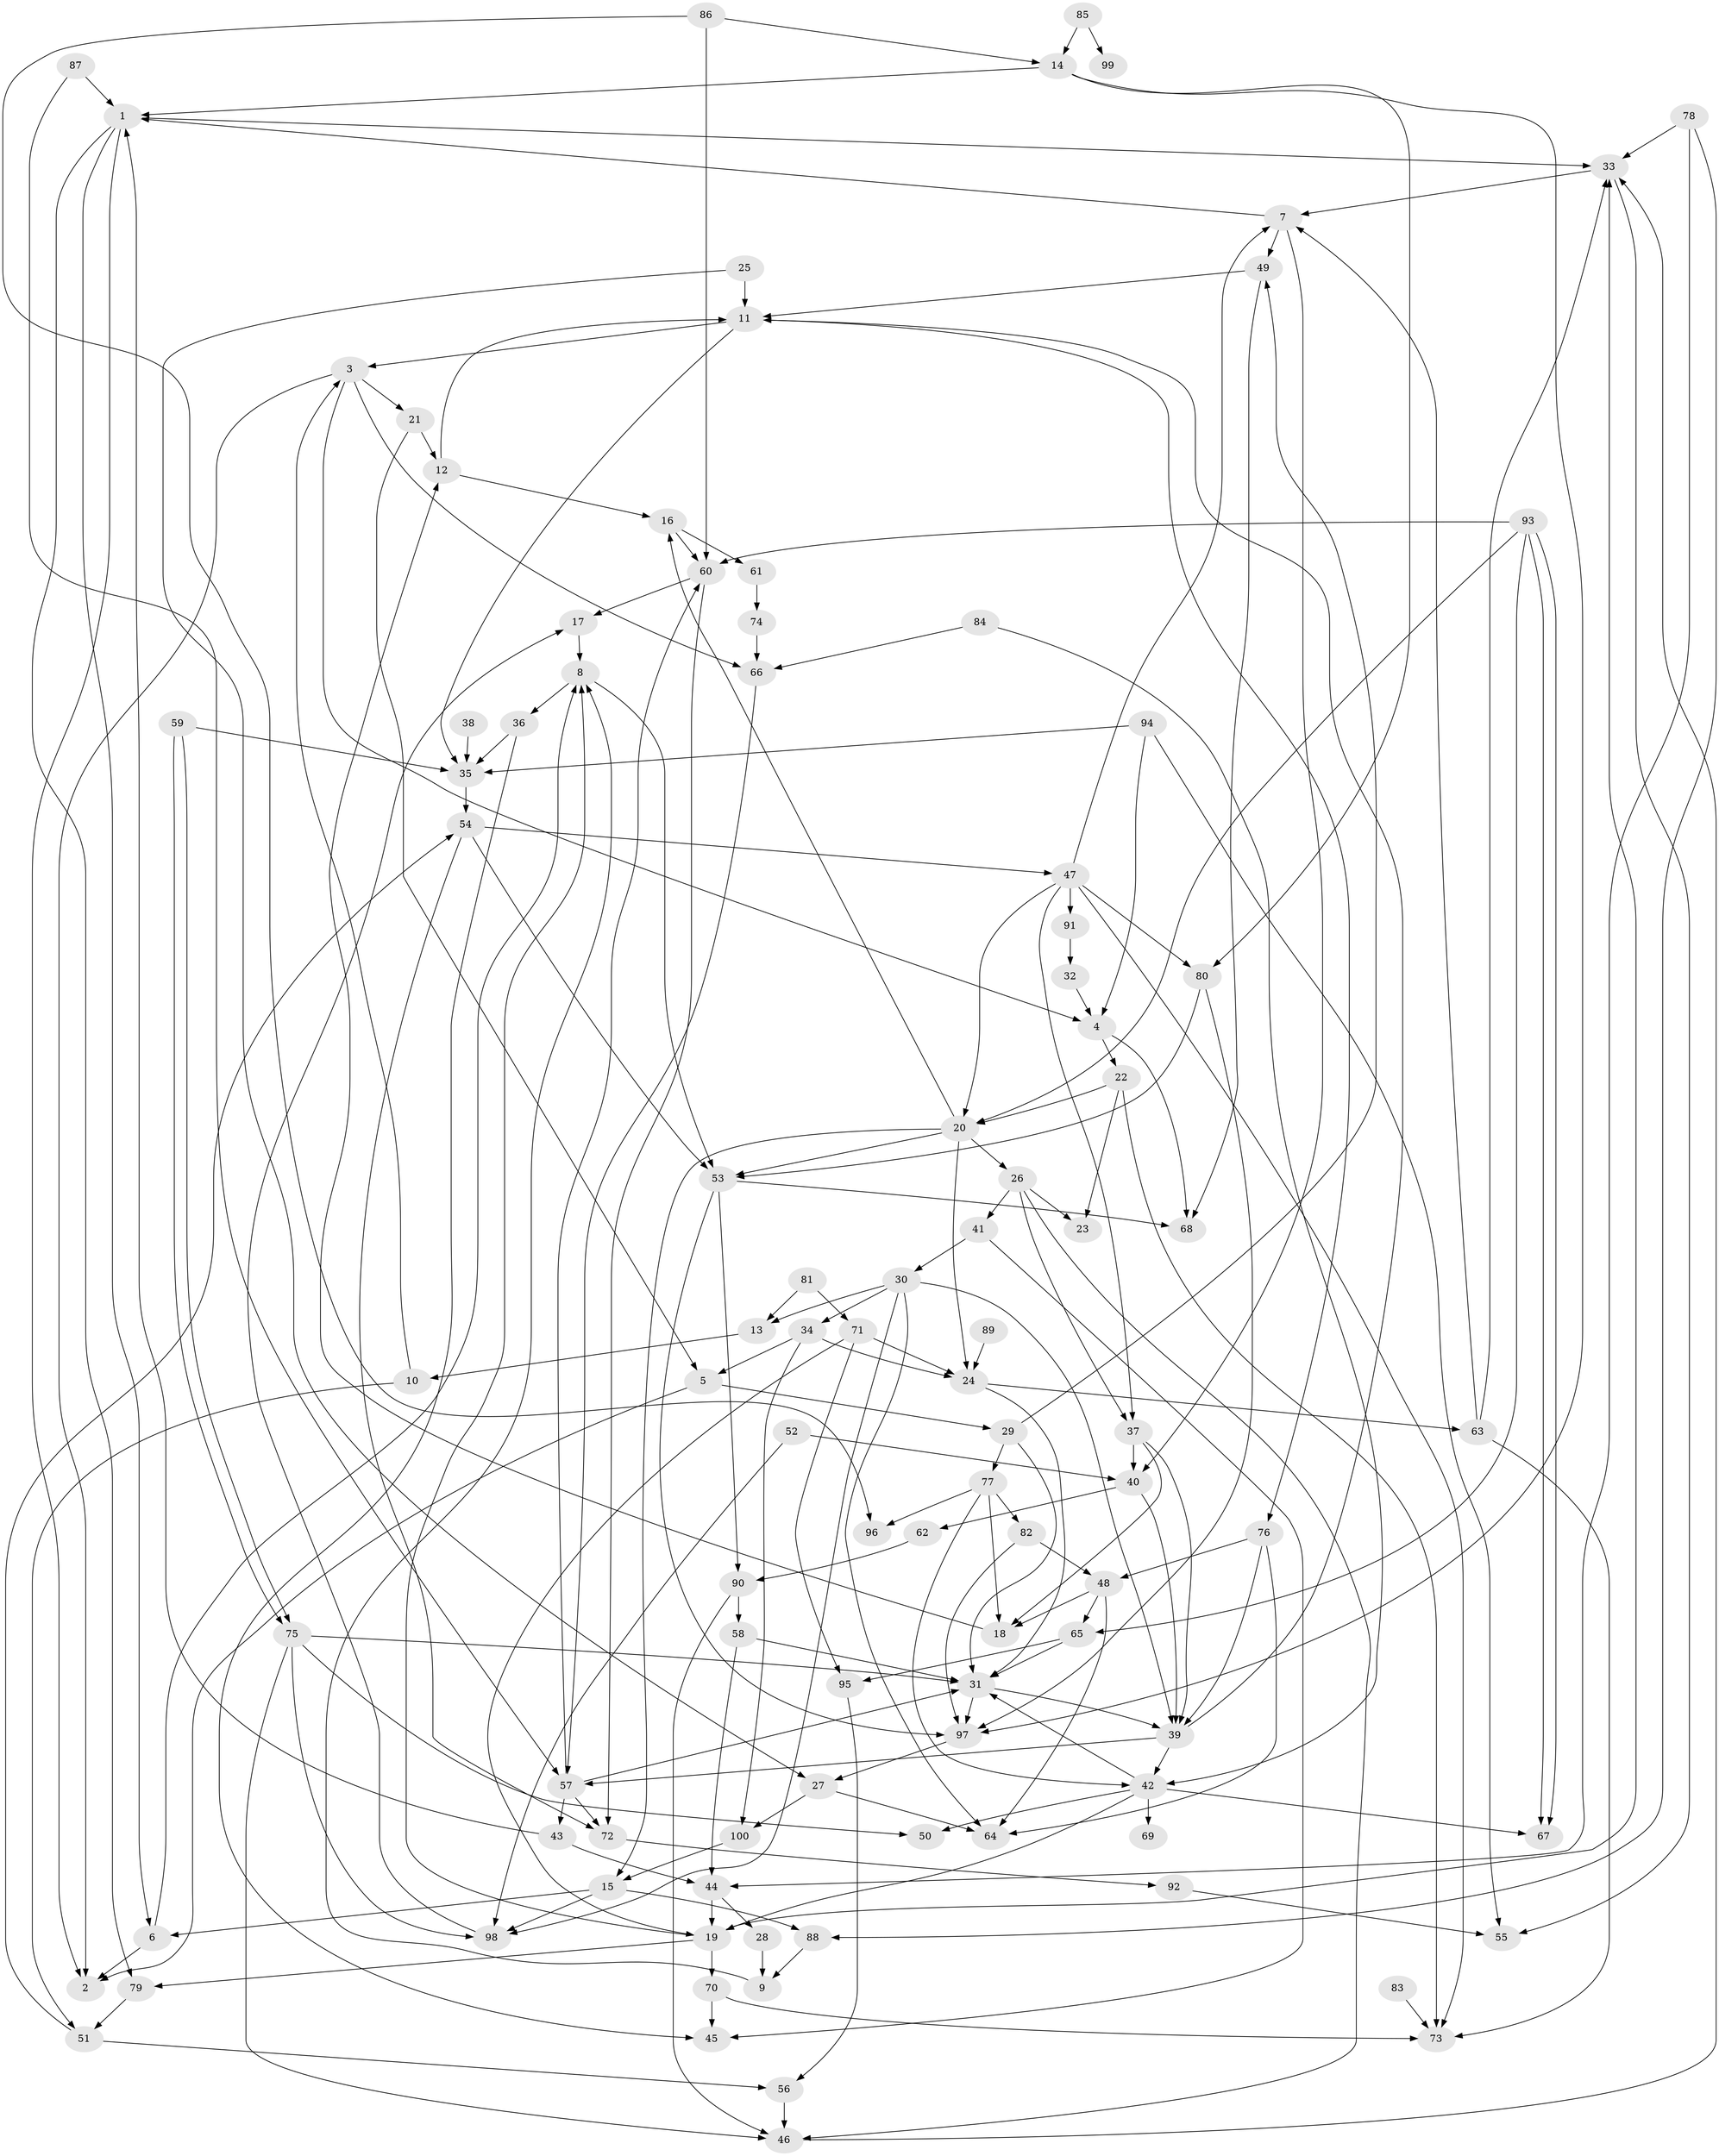 // Generated by graphtools (version 1.34) at Sat Nov  9 02:08:03 2019
// directed, 100 vertices, 200 edges
digraph export_dot {
  node [color=gray90,style=filled];
  "1";
  "10";
  "100";
  "11";
  "12";
  "13";
  "14";
  "15";
  "16";
  "17";
  "18";
  "19";
  "2";
  "20";
  "21";
  "22";
  "23";
  "24";
  "25";
  "26";
  "27";
  "28";
  "29";
  "3";
  "30";
  "31";
  "32";
  "33";
  "34";
  "35";
  "36";
  "37";
  "38";
  "39";
  "4";
  "40";
  "41";
  "42";
  "43";
  "44";
  "45";
  "46";
  "47";
  "48";
  "49";
  "5";
  "50";
  "51";
  "52";
  "53";
  "54";
  "55";
  "56";
  "57";
  "58";
  "59";
  "6";
  "60";
  "61";
  "62";
  "63";
  "64";
  "65";
  "66";
  "67";
  "68";
  "69";
  "7";
  "70";
  "71";
  "72";
  "73";
  "74";
  "75";
  "76";
  "77";
  "78";
  "79";
  "8";
  "80";
  "81";
  "82";
  "83";
  "84";
  "85";
  "86";
  "87";
  "88";
  "89";
  "9";
  "90";
  "91";
  "92";
  "93";
  "94";
  "95";
  "96";
  "97";
  "98";
  "99";
  "1" -> "33";
  "1" -> "79";
  "1" -> "2";
  "1" -> "6";
  "10" -> "51";
  "10" -> "3";
  "100" -> "15";
  "11" -> "35";
  "11" -> "3";
  "11" -> "76";
  "12" -> "16";
  "12" -> "11";
  "13" -> "10";
  "14" -> "97";
  "14" -> "80";
  "14" -> "1";
  "15" -> "98";
  "15" -> "6";
  "15" -> "88";
  "16" -> "61";
  "16" -> "60";
  "17" -> "8";
  "18" -> "12";
  "19" -> "8";
  "19" -> "79";
  "19" -> "70";
  "19" -> "33";
  "20" -> "26";
  "20" -> "24";
  "20" -> "53";
  "20" -> "16";
  "20" -> "15";
  "21" -> "5";
  "21" -> "12";
  "22" -> "73";
  "22" -> "23";
  "22" -> "20";
  "24" -> "31";
  "24" -> "63";
  "25" -> "11";
  "25" -> "27";
  "26" -> "41";
  "26" -> "37";
  "26" -> "46";
  "26" -> "23";
  "27" -> "64";
  "27" -> "100";
  "28" -> "9";
  "29" -> "77";
  "29" -> "31";
  "29" -> "49";
  "3" -> "21";
  "3" -> "4";
  "3" -> "2";
  "3" -> "66";
  "30" -> "98";
  "30" -> "39";
  "30" -> "34";
  "30" -> "13";
  "30" -> "64";
  "31" -> "39";
  "31" -> "97";
  "32" -> "4";
  "33" -> "55";
  "33" -> "7";
  "34" -> "5";
  "34" -> "100";
  "34" -> "24";
  "35" -> "54";
  "36" -> "45";
  "36" -> "35";
  "37" -> "39";
  "37" -> "18";
  "37" -> "40";
  "38" -> "35";
  "39" -> "57";
  "39" -> "42";
  "39" -> "11";
  "4" -> "22";
  "4" -> "68";
  "40" -> "39";
  "40" -> "62";
  "41" -> "30";
  "41" -> "45";
  "42" -> "19";
  "42" -> "67";
  "42" -> "69";
  "42" -> "31";
  "42" -> "50";
  "43" -> "1";
  "43" -> "44";
  "44" -> "19";
  "44" -> "28";
  "46" -> "33";
  "47" -> "7";
  "47" -> "37";
  "47" -> "91";
  "47" -> "20";
  "47" -> "80";
  "47" -> "73";
  "48" -> "65";
  "48" -> "64";
  "48" -> "18";
  "49" -> "68";
  "49" -> "11";
  "5" -> "2";
  "5" -> "29";
  "51" -> "56";
  "51" -> "54";
  "52" -> "98";
  "52" -> "40";
  "53" -> "97";
  "53" -> "90";
  "53" -> "68";
  "54" -> "47";
  "54" -> "53";
  "54" -> "72";
  "56" -> "46";
  "57" -> "43";
  "57" -> "31";
  "57" -> "72";
  "57" -> "60";
  "58" -> "44";
  "58" -> "31";
  "59" -> "35";
  "59" -> "75";
  "59" -> "75";
  "6" -> "8";
  "6" -> "2";
  "60" -> "17";
  "60" -> "72";
  "61" -> "74";
  "62" -> "90";
  "63" -> "33";
  "63" -> "7";
  "63" -> "73";
  "65" -> "31";
  "65" -> "95";
  "66" -> "57";
  "7" -> "1";
  "7" -> "40";
  "7" -> "49";
  "70" -> "73";
  "70" -> "45";
  "71" -> "19";
  "71" -> "95";
  "71" -> "24";
  "72" -> "92";
  "74" -> "66";
  "75" -> "31";
  "75" -> "98";
  "75" -> "50";
  "75" -> "46";
  "76" -> "39";
  "76" -> "48";
  "76" -> "64";
  "77" -> "82";
  "77" -> "18";
  "77" -> "42";
  "77" -> "96";
  "78" -> "44";
  "78" -> "33";
  "78" -> "88";
  "79" -> "51";
  "8" -> "36";
  "8" -> "53";
  "80" -> "97";
  "80" -> "53";
  "81" -> "13";
  "81" -> "71";
  "82" -> "97";
  "82" -> "48";
  "83" -> "73";
  "84" -> "66";
  "84" -> "42";
  "85" -> "14";
  "85" -> "99";
  "86" -> "96";
  "86" -> "60";
  "86" -> "14";
  "87" -> "1";
  "87" -> "57";
  "88" -> "9";
  "89" -> "24";
  "9" -> "8";
  "90" -> "46";
  "90" -> "58";
  "91" -> "32";
  "92" -> "55";
  "93" -> "60";
  "93" -> "65";
  "93" -> "20";
  "93" -> "67";
  "93" -> "67";
  "94" -> "55";
  "94" -> "35";
  "94" -> "4";
  "95" -> "56";
  "97" -> "27";
  "98" -> "17";
}
